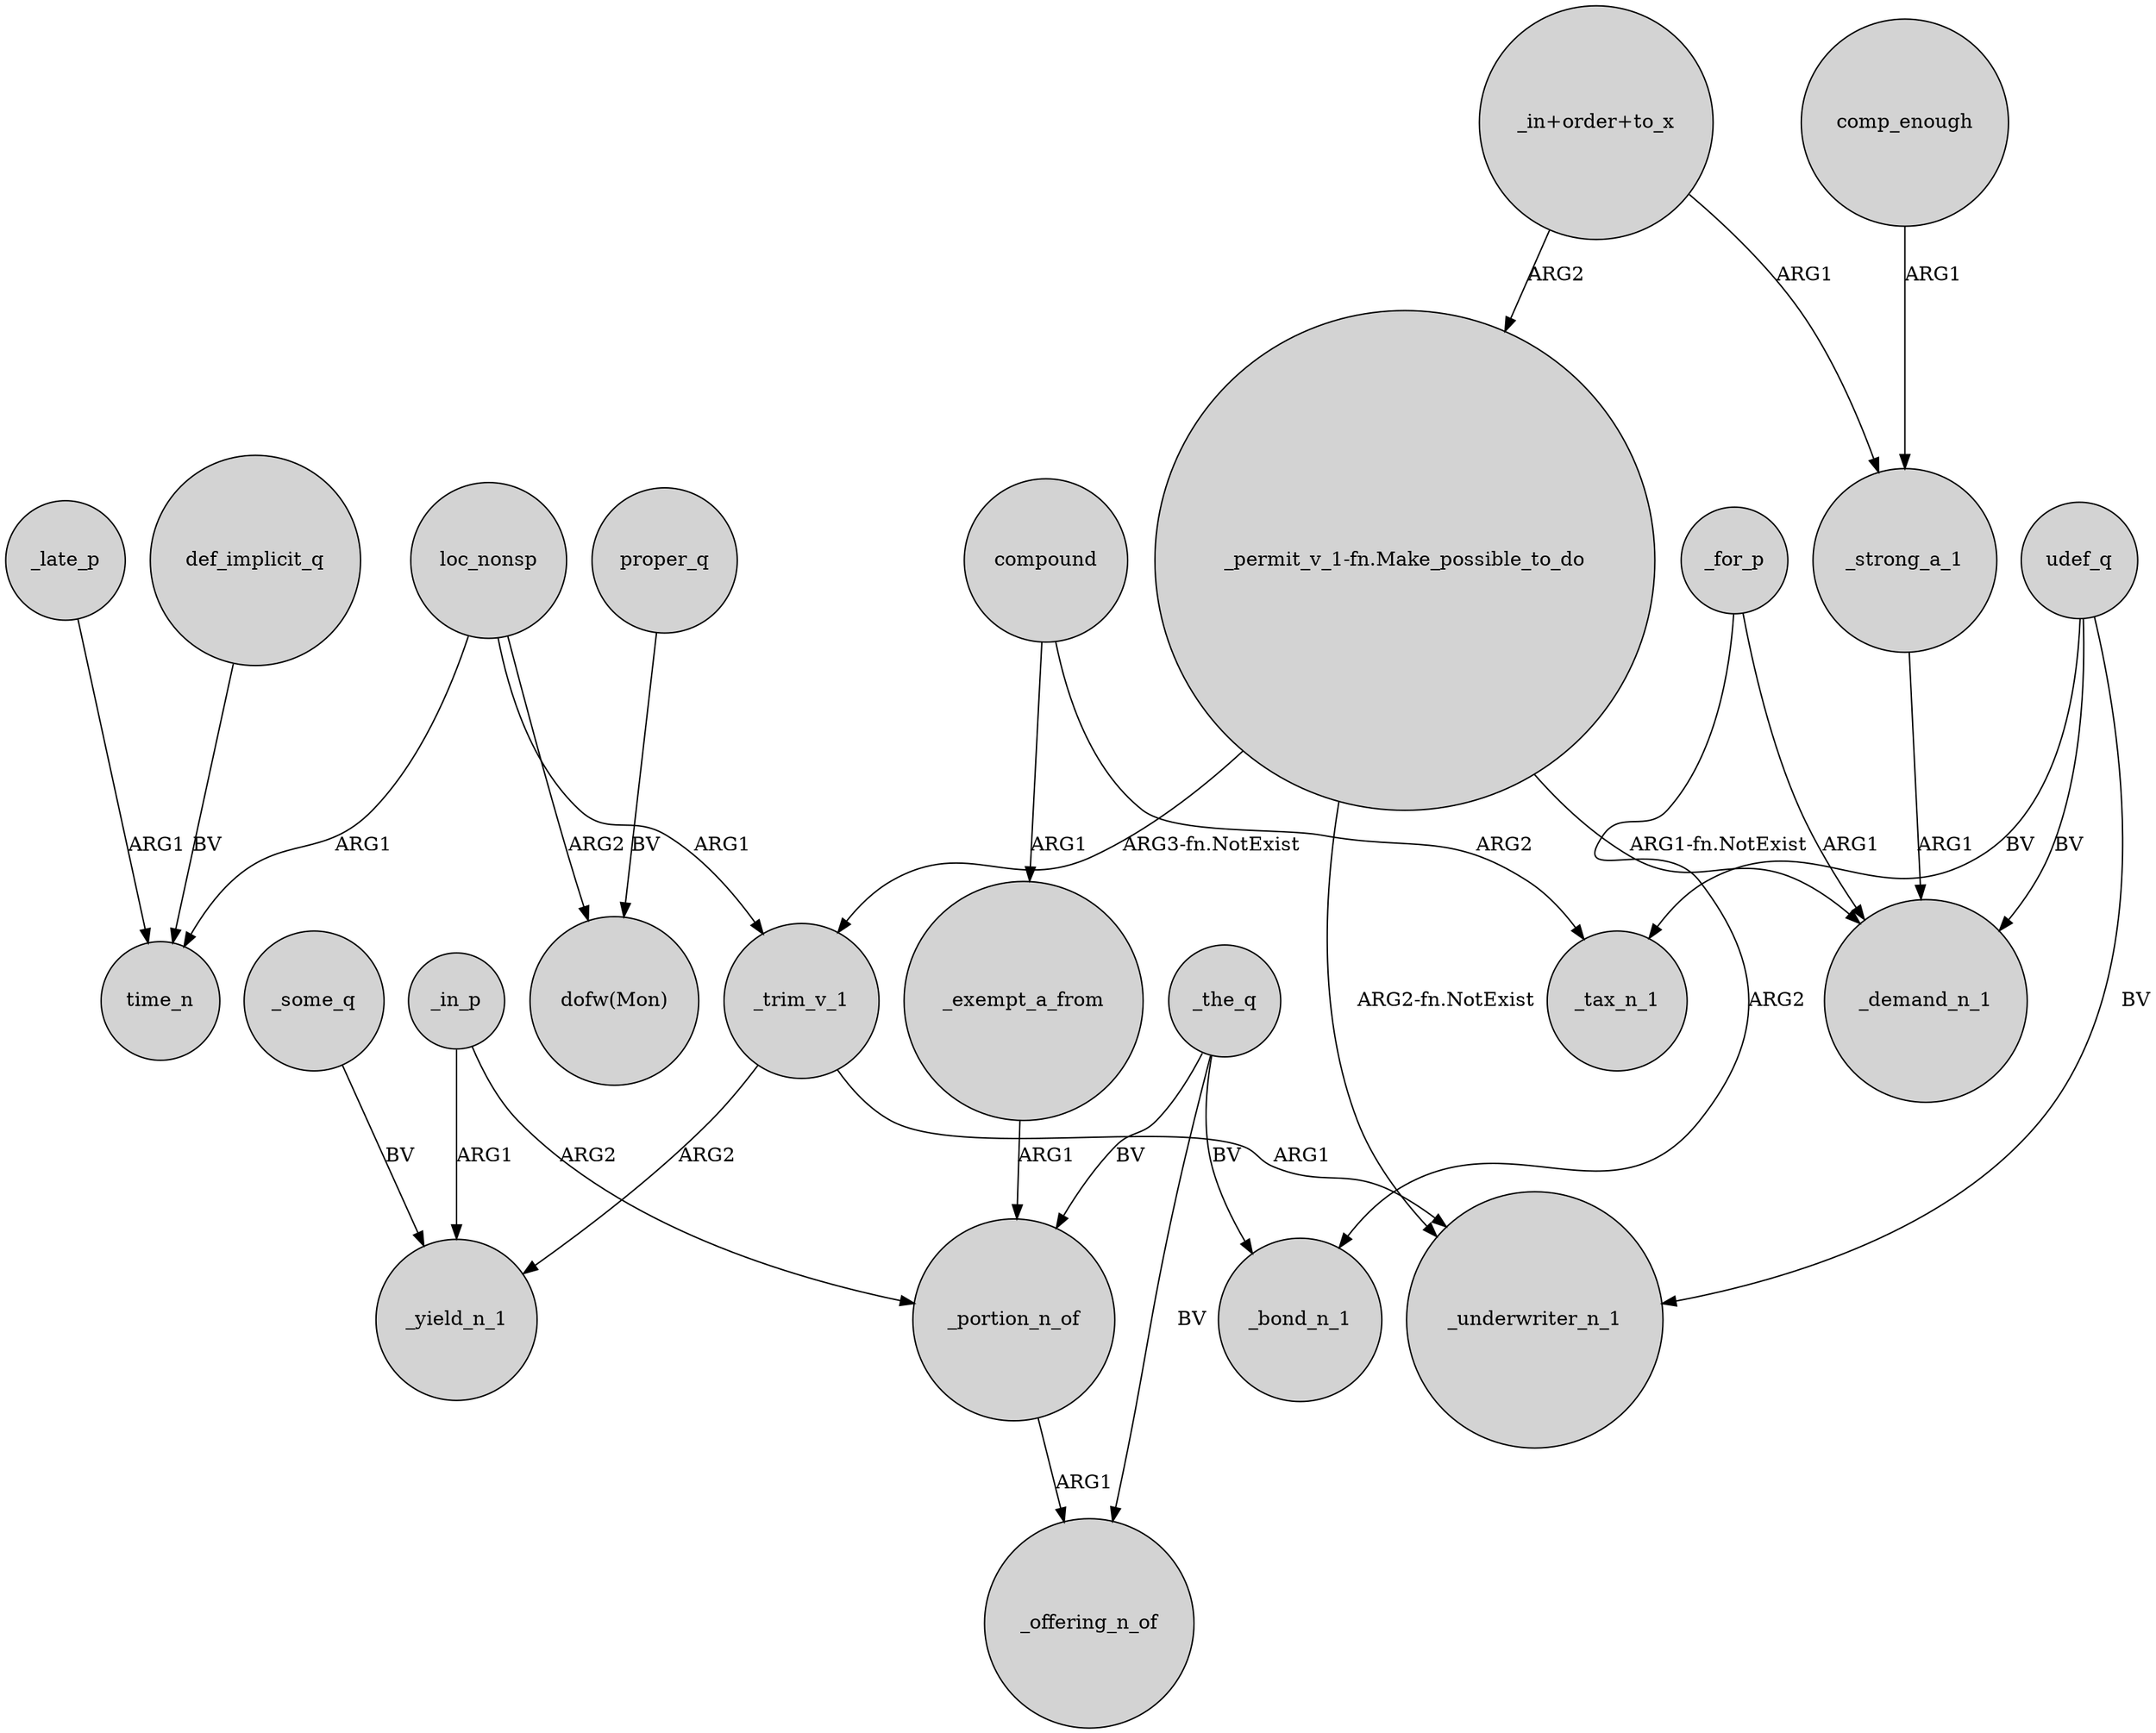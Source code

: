 digraph {
	node [shape=circle style=filled]
	_late_p -> time_n [label=ARG1]
	_some_q -> _yield_n_1 [label=BV]
	_in_p -> _portion_n_of [label=ARG2]
	"_permit_v_1-fn.Make_possible_to_do" -> _demand_n_1 [label="ARG1-fn.NotExist"]
	comp_enough -> _strong_a_1 [label=ARG1]
	_for_p -> _bond_n_1 [label=ARG2]
	loc_nonsp -> time_n [label=ARG1]
	_strong_a_1 -> _demand_n_1 [label=ARG1]
	"_permit_v_1-fn.Make_possible_to_do" -> _trim_v_1 [label="ARG3-fn.NotExist"]
	_exempt_a_from -> _portion_n_of [label=ARG1]
	udef_q -> _tax_n_1 [label=BV]
	_in_p -> _yield_n_1 [label=ARG1]
	udef_q -> _underwriter_n_1 [label=BV]
	_for_p -> _demand_n_1 [label=ARG1]
	udef_q -> _demand_n_1 [label=BV]
	_the_q -> _bond_n_1 [label=BV]
	"_permit_v_1-fn.Make_possible_to_do" -> _underwriter_n_1 [label="ARG2-fn.NotExist"]
	"_in+order+to_x" -> _strong_a_1 [label=ARG1]
	_portion_n_of -> _offering_n_of [label=ARG1]
	proper_q -> "dofw(Mon)" [label=BV]
	_trim_v_1 -> _yield_n_1 [label=ARG2]
	compound -> _exempt_a_from [label=ARG1]
	loc_nonsp -> "dofw(Mon)" [label=ARG2]
	_the_q -> _portion_n_of [label=BV]
	compound -> _tax_n_1 [label=ARG2]
	_trim_v_1 -> _underwriter_n_1 [label=ARG1]
	def_implicit_q -> time_n [label=BV]
	_the_q -> _offering_n_of [label=BV]
	loc_nonsp -> _trim_v_1 [label=ARG1]
	"_in+order+to_x" -> "_permit_v_1-fn.Make_possible_to_do" [label=ARG2]
}
